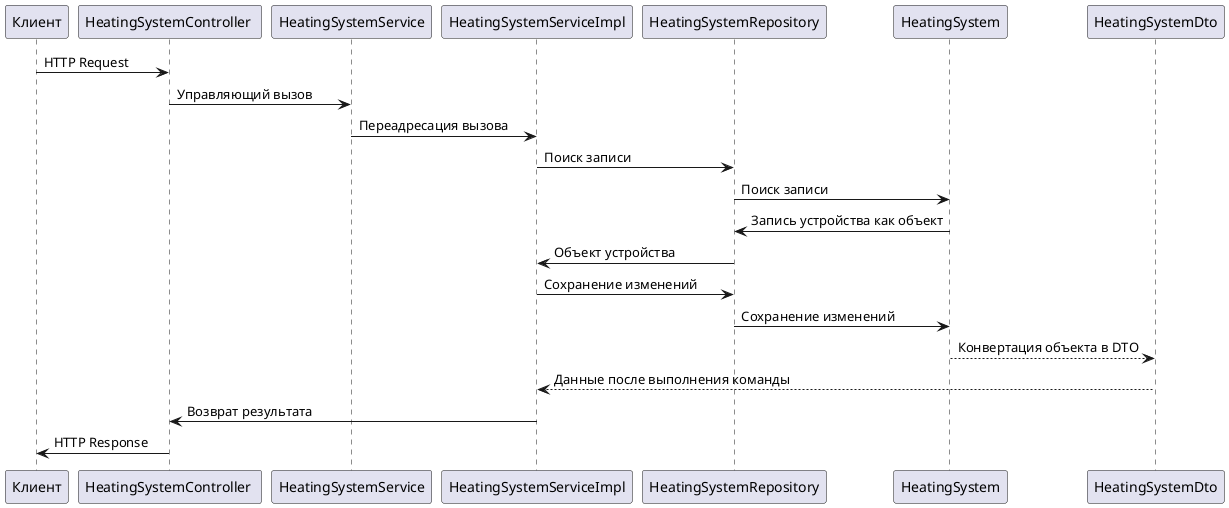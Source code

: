 @startuml

participant "Клиент" as Customer
participant "HeatingSystemController " as Controller
participant "HeatingSystemService" as Service
participant "HeatingSystemServiceImpl" as Implementation
participant "HeatingSystemRepository" as Repository
participant "HeatingSystem" as HeatingSystem
participant "HeatingSystemDto" as DTO

'1. Клиент отправляет команту системе
Customer -> Controller : HTTP Request

'2. Контроллер транслирует HTTP команду в соответствующий вызов сервиса
Controller -> Service : Управляющий вызов

'3. Сервис - это просто интерфейс. Поэтому переадресуется конкретному классу
Service -> Implementation : Переадресация вызова

'4. С помощью репозитория находим запись в БД и делаем нужные изменения
Implementation -> Repository: Поиск записи
Repository -> HeatingSystem: Поиск записи
HeatingSystem -> Repository: Запись устройства как объект
Repository -> Implementation: Объект устройства
Implementation -> Repository: Сохранение изменений

'5. Сохранение изменений
Repository -> HeatingSystem: Сохранение изменений

'6. Преобразование новой записи в формат для транспортировки (если необходимо изначальной команде)
HeatingSystem --> DTO: Конвертация объекта в DTO
DTO --> Implementation: Данные после выполнения команды
Implementation -> Controller: Возврат результата
Controller -> Customer: HTTP Response

@enduml